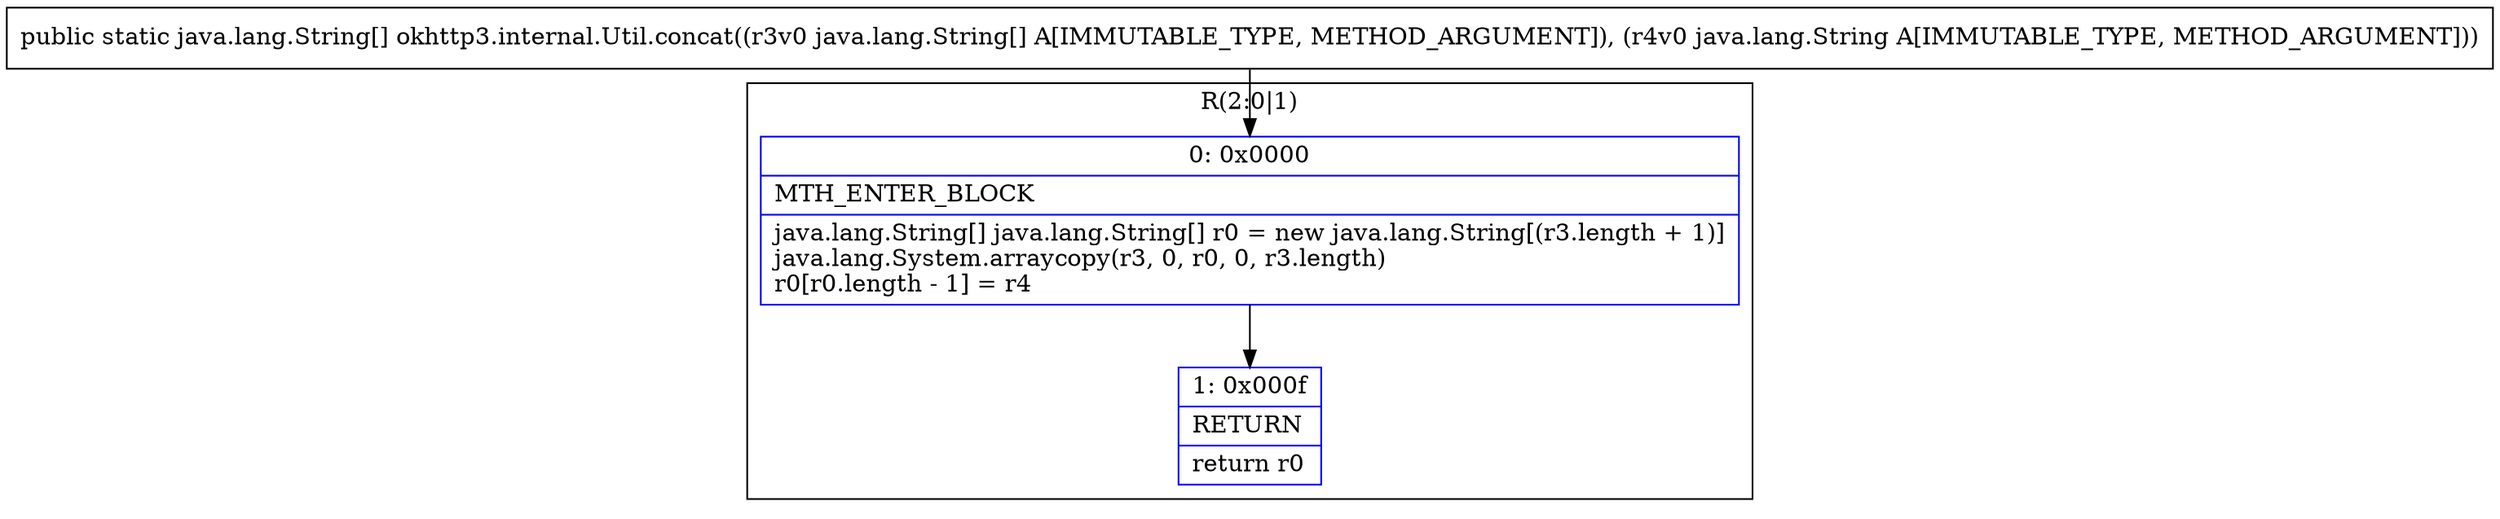 digraph "CFG forokhttp3.internal.Util.concat([Ljava\/lang\/String;Ljava\/lang\/String;)[Ljava\/lang\/String;" {
subgraph cluster_Region_1434424109 {
label = "R(2:0|1)";
node [shape=record,color=blue];
Node_0 [shape=record,label="{0\:\ 0x0000|MTH_ENTER_BLOCK\l|java.lang.String[] java.lang.String[] r0 = new java.lang.String[(r3.length + 1)]\ljava.lang.System.arraycopy(r3, 0, r0, 0, r3.length)\lr0[r0.length \- 1] = r4\l}"];
Node_1 [shape=record,label="{1\:\ 0x000f|RETURN\l|return r0\l}"];
}
MethodNode[shape=record,label="{public static java.lang.String[] okhttp3.internal.Util.concat((r3v0 java.lang.String[] A[IMMUTABLE_TYPE, METHOD_ARGUMENT]), (r4v0 java.lang.String A[IMMUTABLE_TYPE, METHOD_ARGUMENT])) }"];
MethodNode -> Node_0;
Node_0 -> Node_1;
}

